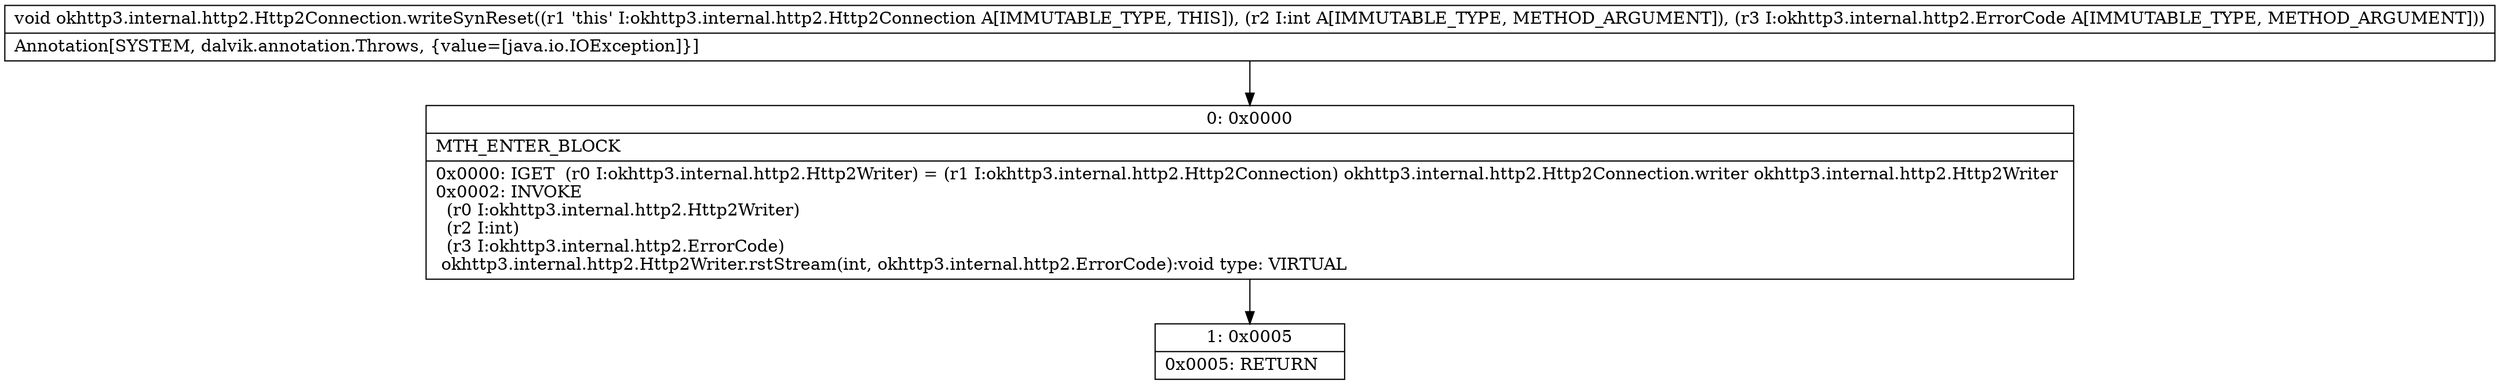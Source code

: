 digraph "CFG forokhttp3.internal.http2.Http2Connection.writeSynReset(ILokhttp3\/internal\/http2\/ErrorCode;)V" {
Node_0 [shape=record,label="{0\:\ 0x0000|MTH_ENTER_BLOCK\l|0x0000: IGET  (r0 I:okhttp3.internal.http2.Http2Writer) = (r1 I:okhttp3.internal.http2.Http2Connection) okhttp3.internal.http2.Http2Connection.writer okhttp3.internal.http2.Http2Writer \l0x0002: INVOKE  \l  (r0 I:okhttp3.internal.http2.Http2Writer)\l  (r2 I:int)\l  (r3 I:okhttp3.internal.http2.ErrorCode)\l okhttp3.internal.http2.Http2Writer.rstStream(int, okhttp3.internal.http2.ErrorCode):void type: VIRTUAL \l}"];
Node_1 [shape=record,label="{1\:\ 0x0005|0x0005: RETURN   \l}"];
MethodNode[shape=record,label="{void okhttp3.internal.http2.Http2Connection.writeSynReset((r1 'this' I:okhttp3.internal.http2.Http2Connection A[IMMUTABLE_TYPE, THIS]), (r2 I:int A[IMMUTABLE_TYPE, METHOD_ARGUMENT]), (r3 I:okhttp3.internal.http2.ErrorCode A[IMMUTABLE_TYPE, METHOD_ARGUMENT]))  | Annotation[SYSTEM, dalvik.annotation.Throws, \{value=[java.io.IOException]\}]\l}"];
MethodNode -> Node_0;
Node_0 -> Node_1;
}

